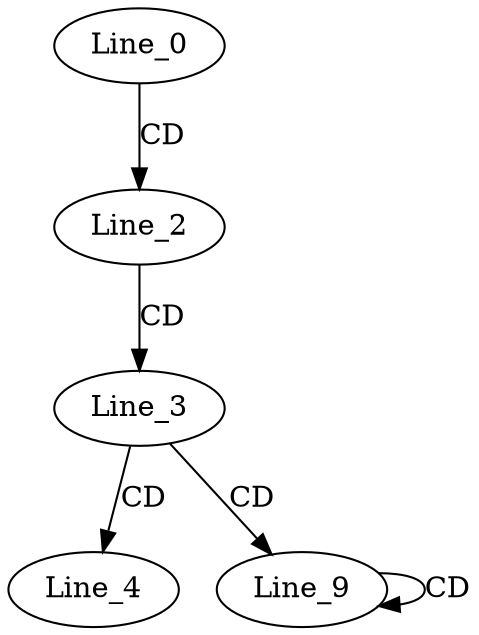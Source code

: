 digraph G {
  Line_0;
  Line_2;
  Line_3;
  Line_4;
  Line_9;
  Line_9;
  Line_0 -> Line_2 [ label="CD" ];
  Line_2 -> Line_3 [ label="CD" ];
  Line_3 -> Line_4 [ label="CD" ];
  Line_3 -> Line_9 [ label="CD" ];
  Line_9 -> Line_9 [ label="CD" ];
}
